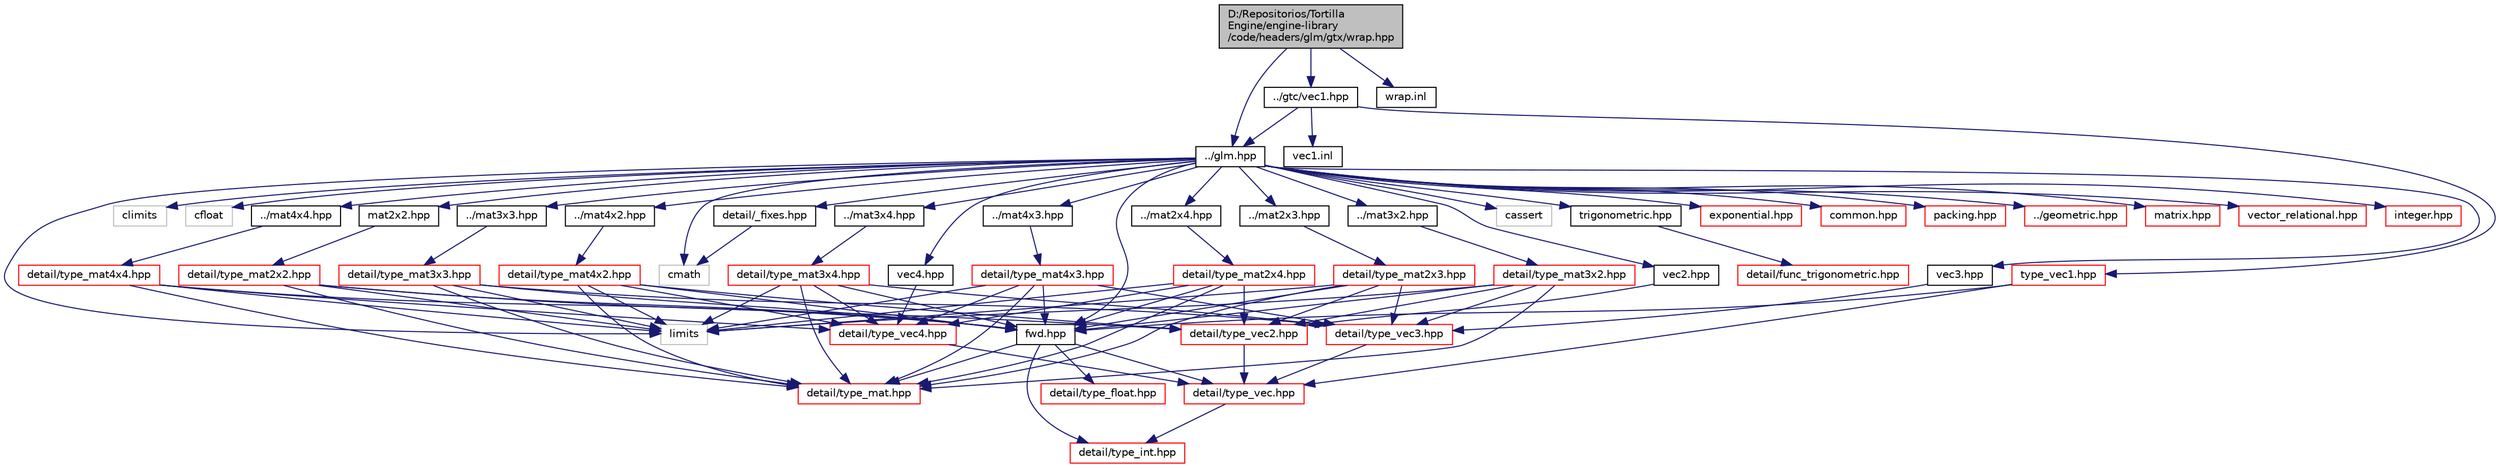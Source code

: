 digraph "D:/Repositorios/TortillaEngine/engine-library/code/headers/glm/gtx/wrap.hpp"
{
 // LATEX_PDF_SIZE
  edge [fontname="Helvetica",fontsize="10",labelfontname="Helvetica",labelfontsize="10"];
  node [fontname="Helvetica",fontsize="10",shape=record];
  Node1 [label="D:/Repositorios/Tortilla\lEngine/engine-library\l/code/headers/glm/gtx/wrap.hpp",height=0.2,width=0.4,color="black", fillcolor="grey75", style="filled", fontcolor="black",tooltip=" "];
  Node1 -> Node2 [color="midnightblue",fontsize="10",style="solid",fontname="Helvetica"];
  Node2 [label="../glm.hpp",height=0.2,width=0.4,color="black", fillcolor="white", style="filled",URL="$glm_8hpp.html",tooltip=" "];
  Node2 -> Node3 [color="midnightblue",fontsize="10",style="solid",fontname="Helvetica"];
  Node3 [label="detail/_fixes.hpp",height=0.2,width=0.4,color="black", fillcolor="white", style="filled",URL="$__fixes_8hpp.html",tooltip=" "];
  Node3 -> Node4 [color="midnightblue",fontsize="10",style="solid",fontname="Helvetica"];
  Node4 [label="cmath",height=0.2,width=0.4,color="grey75", fillcolor="white", style="filled",tooltip=" "];
  Node2 -> Node4 [color="midnightblue",fontsize="10",style="solid",fontname="Helvetica"];
  Node2 -> Node5 [color="midnightblue",fontsize="10",style="solid",fontname="Helvetica"];
  Node5 [label="climits",height=0.2,width=0.4,color="grey75", fillcolor="white", style="filled",tooltip=" "];
  Node2 -> Node6 [color="midnightblue",fontsize="10",style="solid",fontname="Helvetica"];
  Node6 [label="cfloat",height=0.2,width=0.4,color="grey75", fillcolor="white", style="filled",tooltip=" "];
  Node2 -> Node7 [color="midnightblue",fontsize="10",style="solid",fontname="Helvetica"];
  Node7 [label="limits",height=0.2,width=0.4,color="grey75", fillcolor="white", style="filled",tooltip=" "];
  Node2 -> Node8 [color="midnightblue",fontsize="10",style="solid",fontname="Helvetica"];
  Node8 [label="cassert",height=0.2,width=0.4,color="grey75", fillcolor="white", style="filled",tooltip=" "];
  Node2 -> Node9 [color="midnightblue",fontsize="10",style="solid",fontname="Helvetica"];
  Node9 [label="fwd.hpp",height=0.2,width=0.4,color="black", fillcolor="white", style="filled",URL="$fwd_8hpp.html",tooltip=" "];
  Node9 -> Node10 [color="midnightblue",fontsize="10",style="solid",fontname="Helvetica"];
  Node10 [label="detail/type_int.hpp",height=0.2,width=0.4,color="red", fillcolor="white", style="filled",URL="$type__int_8hpp.html",tooltip=" "];
  Node9 -> Node14 [color="midnightblue",fontsize="10",style="solid",fontname="Helvetica"];
  Node14 [label="detail/type_float.hpp",height=0.2,width=0.4,color="red", fillcolor="white", style="filled",URL="$type__float_8hpp.html",tooltip=" "];
  Node9 -> Node15 [color="midnightblue",fontsize="10",style="solid",fontname="Helvetica"];
  Node15 [label="detail/type_vec.hpp",height=0.2,width=0.4,color="red", fillcolor="white", style="filled",URL="$type__vec_8hpp.html",tooltip=" "];
  Node15 -> Node10 [color="midnightblue",fontsize="10",style="solid",fontname="Helvetica"];
  Node9 -> Node17 [color="midnightblue",fontsize="10",style="solid",fontname="Helvetica"];
  Node17 [label="detail/type_mat.hpp",height=0.2,width=0.4,color="red", fillcolor="white", style="filled",URL="$type__mat_8hpp.html",tooltip=" "];
  Node2 -> Node18 [color="midnightblue",fontsize="10",style="solid",fontname="Helvetica"];
  Node18 [label="vec2.hpp",height=0.2,width=0.4,color="black", fillcolor="white", style="filled",URL="$vec2_8hpp.html",tooltip=" "];
  Node18 -> Node19 [color="midnightblue",fontsize="10",style="solid",fontname="Helvetica"];
  Node19 [label="detail/type_vec2.hpp",height=0.2,width=0.4,color="red", fillcolor="white", style="filled",URL="$type__vec2_8hpp.html",tooltip=" "];
  Node19 -> Node15 [color="midnightblue",fontsize="10",style="solid",fontname="Helvetica"];
  Node2 -> Node21 [color="midnightblue",fontsize="10",style="solid",fontname="Helvetica"];
  Node21 [label="vec3.hpp",height=0.2,width=0.4,color="black", fillcolor="white", style="filled",URL="$vec3_8hpp.html",tooltip=" "];
  Node21 -> Node22 [color="midnightblue",fontsize="10",style="solid",fontname="Helvetica"];
  Node22 [label="detail/type_vec3.hpp",height=0.2,width=0.4,color="red", fillcolor="white", style="filled",URL="$type__vec3_8hpp.html",tooltip=" "];
  Node22 -> Node15 [color="midnightblue",fontsize="10",style="solid",fontname="Helvetica"];
  Node2 -> Node24 [color="midnightblue",fontsize="10",style="solid",fontname="Helvetica"];
  Node24 [label="vec4.hpp",height=0.2,width=0.4,color="black", fillcolor="white", style="filled",URL="$vec4_8hpp.html",tooltip=" "];
  Node24 -> Node25 [color="midnightblue",fontsize="10",style="solid",fontname="Helvetica"];
  Node25 [label="detail/type_vec4.hpp",height=0.2,width=0.4,color="red", fillcolor="white", style="filled",URL="$type__vec4_8hpp.html",tooltip=" "];
  Node25 -> Node15 [color="midnightblue",fontsize="10",style="solid",fontname="Helvetica"];
  Node2 -> Node27 [color="midnightblue",fontsize="10",style="solid",fontname="Helvetica"];
  Node27 [label="mat2x2.hpp",height=0.2,width=0.4,color="black", fillcolor="white", style="filled",URL="$mat2x2_8hpp.html",tooltip=" "];
  Node27 -> Node28 [color="midnightblue",fontsize="10",style="solid",fontname="Helvetica"];
  Node28 [label="detail/type_mat2x2.hpp",height=0.2,width=0.4,color="red", fillcolor="white", style="filled",URL="$type__mat2x2_8hpp.html",tooltip=" "];
  Node28 -> Node9 [color="midnightblue",fontsize="10",style="solid",fontname="Helvetica"];
  Node28 -> Node19 [color="midnightblue",fontsize="10",style="solid",fontname="Helvetica"];
  Node28 -> Node17 [color="midnightblue",fontsize="10",style="solid",fontname="Helvetica"];
  Node28 -> Node7 [color="midnightblue",fontsize="10",style="solid",fontname="Helvetica"];
  Node2 -> Node31 [color="midnightblue",fontsize="10",style="solid",fontname="Helvetica"];
  Node31 [label="../mat2x3.hpp",height=0.2,width=0.4,color="black", fillcolor="white", style="filled",URL="$mat2x3_8hpp.html",tooltip=" "];
  Node31 -> Node32 [color="midnightblue",fontsize="10",style="solid",fontname="Helvetica"];
  Node32 [label="detail/type_mat2x3.hpp",height=0.2,width=0.4,color="red", fillcolor="white", style="filled",URL="$type__mat2x3_8hpp.html",tooltip=" "];
  Node32 -> Node9 [color="midnightblue",fontsize="10",style="solid",fontname="Helvetica"];
  Node32 -> Node19 [color="midnightblue",fontsize="10",style="solid",fontname="Helvetica"];
  Node32 -> Node22 [color="midnightblue",fontsize="10",style="solid",fontname="Helvetica"];
  Node32 -> Node17 [color="midnightblue",fontsize="10",style="solid",fontname="Helvetica"];
  Node32 -> Node7 [color="midnightblue",fontsize="10",style="solid",fontname="Helvetica"];
  Node2 -> Node34 [color="midnightblue",fontsize="10",style="solid",fontname="Helvetica"];
  Node34 [label="../mat2x4.hpp",height=0.2,width=0.4,color="black", fillcolor="white", style="filled",URL="$mat2x4_8hpp.html",tooltip=" "];
  Node34 -> Node35 [color="midnightblue",fontsize="10",style="solid",fontname="Helvetica"];
  Node35 [label="detail/type_mat2x4.hpp",height=0.2,width=0.4,color="red", fillcolor="white", style="filled",URL="$type__mat2x4_8hpp.html",tooltip=" "];
  Node35 -> Node9 [color="midnightblue",fontsize="10",style="solid",fontname="Helvetica"];
  Node35 -> Node19 [color="midnightblue",fontsize="10",style="solid",fontname="Helvetica"];
  Node35 -> Node25 [color="midnightblue",fontsize="10",style="solid",fontname="Helvetica"];
  Node35 -> Node17 [color="midnightblue",fontsize="10",style="solid",fontname="Helvetica"];
  Node35 -> Node7 [color="midnightblue",fontsize="10",style="solid",fontname="Helvetica"];
  Node2 -> Node37 [color="midnightblue",fontsize="10",style="solid",fontname="Helvetica"];
  Node37 [label="../mat3x2.hpp",height=0.2,width=0.4,color="black", fillcolor="white", style="filled",URL="$mat3x2_8hpp.html",tooltip=" "];
  Node37 -> Node38 [color="midnightblue",fontsize="10",style="solid",fontname="Helvetica"];
  Node38 [label="detail/type_mat3x2.hpp",height=0.2,width=0.4,color="red", fillcolor="white", style="filled",URL="$type__mat3x2_8hpp.html",tooltip=" "];
  Node38 -> Node9 [color="midnightblue",fontsize="10",style="solid",fontname="Helvetica"];
  Node38 -> Node19 [color="midnightblue",fontsize="10",style="solid",fontname="Helvetica"];
  Node38 -> Node22 [color="midnightblue",fontsize="10",style="solid",fontname="Helvetica"];
  Node38 -> Node17 [color="midnightblue",fontsize="10",style="solid",fontname="Helvetica"];
  Node38 -> Node7 [color="midnightblue",fontsize="10",style="solid",fontname="Helvetica"];
  Node2 -> Node40 [color="midnightblue",fontsize="10",style="solid",fontname="Helvetica"];
  Node40 [label="../mat3x3.hpp",height=0.2,width=0.4,color="black", fillcolor="white", style="filled",URL="$mat3x3_8hpp.html",tooltip=" "];
  Node40 -> Node41 [color="midnightblue",fontsize="10",style="solid",fontname="Helvetica"];
  Node41 [label="detail/type_mat3x3.hpp",height=0.2,width=0.4,color="red", fillcolor="white", style="filled",URL="$type__mat3x3_8hpp.html",tooltip=" "];
  Node41 -> Node9 [color="midnightblue",fontsize="10",style="solid",fontname="Helvetica"];
  Node41 -> Node22 [color="midnightblue",fontsize="10",style="solid",fontname="Helvetica"];
  Node41 -> Node17 [color="midnightblue",fontsize="10",style="solid",fontname="Helvetica"];
  Node41 -> Node7 [color="midnightblue",fontsize="10",style="solid",fontname="Helvetica"];
  Node2 -> Node43 [color="midnightblue",fontsize="10",style="solid",fontname="Helvetica"];
  Node43 [label="../mat3x4.hpp",height=0.2,width=0.4,color="black", fillcolor="white", style="filled",URL="$mat3x4_8hpp.html",tooltip=" "];
  Node43 -> Node44 [color="midnightblue",fontsize="10",style="solid",fontname="Helvetica"];
  Node44 [label="detail/type_mat3x4.hpp",height=0.2,width=0.4,color="red", fillcolor="white", style="filled",URL="$type__mat3x4_8hpp.html",tooltip=" "];
  Node44 -> Node9 [color="midnightblue",fontsize="10",style="solid",fontname="Helvetica"];
  Node44 -> Node22 [color="midnightblue",fontsize="10",style="solid",fontname="Helvetica"];
  Node44 -> Node25 [color="midnightblue",fontsize="10",style="solid",fontname="Helvetica"];
  Node44 -> Node17 [color="midnightblue",fontsize="10",style="solid",fontname="Helvetica"];
  Node44 -> Node7 [color="midnightblue",fontsize="10",style="solid",fontname="Helvetica"];
  Node2 -> Node46 [color="midnightblue",fontsize="10",style="solid",fontname="Helvetica"];
  Node46 [label="../mat4x2.hpp",height=0.2,width=0.4,color="black", fillcolor="white", style="filled",URL="$mat4x2_8hpp.html",tooltip=" "];
  Node46 -> Node47 [color="midnightblue",fontsize="10",style="solid",fontname="Helvetica"];
  Node47 [label="detail/type_mat4x2.hpp",height=0.2,width=0.4,color="red", fillcolor="white", style="filled",URL="$type__mat4x2_8hpp.html",tooltip=" "];
  Node47 -> Node9 [color="midnightblue",fontsize="10",style="solid",fontname="Helvetica"];
  Node47 -> Node19 [color="midnightblue",fontsize="10",style="solid",fontname="Helvetica"];
  Node47 -> Node25 [color="midnightblue",fontsize="10",style="solid",fontname="Helvetica"];
  Node47 -> Node17 [color="midnightblue",fontsize="10",style="solid",fontname="Helvetica"];
  Node47 -> Node7 [color="midnightblue",fontsize="10",style="solid",fontname="Helvetica"];
  Node2 -> Node49 [color="midnightblue",fontsize="10",style="solid",fontname="Helvetica"];
  Node49 [label="../mat4x3.hpp",height=0.2,width=0.4,color="black", fillcolor="white", style="filled",URL="$mat4x3_8hpp.html",tooltip=" "];
  Node49 -> Node50 [color="midnightblue",fontsize="10",style="solid",fontname="Helvetica"];
  Node50 [label="detail/type_mat4x3.hpp",height=0.2,width=0.4,color="red", fillcolor="white", style="filled",URL="$type__mat4x3_8hpp.html",tooltip=" "];
  Node50 -> Node9 [color="midnightblue",fontsize="10",style="solid",fontname="Helvetica"];
  Node50 -> Node22 [color="midnightblue",fontsize="10",style="solid",fontname="Helvetica"];
  Node50 -> Node25 [color="midnightblue",fontsize="10",style="solid",fontname="Helvetica"];
  Node50 -> Node17 [color="midnightblue",fontsize="10",style="solid",fontname="Helvetica"];
  Node50 -> Node7 [color="midnightblue",fontsize="10",style="solid",fontname="Helvetica"];
  Node2 -> Node52 [color="midnightblue",fontsize="10",style="solid",fontname="Helvetica"];
  Node52 [label="../mat4x4.hpp",height=0.2,width=0.4,color="black", fillcolor="white", style="filled",URL="$mat4x4_8hpp.html",tooltip=" "];
  Node52 -> Node53 [color="midnightblue",fontsize="10",style="solid",fontname="Helvetica"];
  Node53 [label="detail/type_mat4x4.hpp",height=0.2,width=0.4,color="red", fillcolor="white", style="filled",URL="$type__mat4x4_8hpp.html",tooltip=" "];
  Node53 -> Node9 [color="midnightblue",fontsize="10",style="solid",fontname="Helvetica"];
  Node53 -> Node25 [color="midnightblue",fontsize="10",style="solid",fontname="Helvetica"];
  Node53 -> Node17 [color="midnightblue",fontsize="10",style="solid",fontname="Helvetica"];
  Node53 -> Node7 [color="midnightblue",fontsize="10",style="solid",fontname="Helvetica"];
  Node2 -> Node68 [color="midnightblue",fontsize="10",style="solid",fontname="Helvetica"];
  Node68 [label="trigonometric.hpp",height=0.2,width=0.4,color="black", fillcolor="white", style="filled",URL="$trigonometric_8hpp.html",tooltip=" "];
  Node68 -> Node69 [color="midnightblue",fontsize="10",style="solid",fontname="Helvetica"];
  Node69 [label="detail/func_trigonometric.hpp",height=0.2,width=0.4,color="red", fillcolor="white", style="filled",URL="$func__trigonometric_8hpp.html",tooltip=" "];
  Node2 -> Node71 [color="midnightblue",fontsize="10",style="solid",fontname="Helvetica"];
  Node71 [label="exponential.hpp",height=0.2,width=0.4,color="red", fillcolor="white", style="filled",URL="$exponential_8hpp.html",tooltip=" "];
  Node2 -> Node72 [color="midnightblue",fontsize="10",style="solid",fontname="Helvetica"];
  Node72 [label="common.hpp",height=0.2,width=0.4,color="red", fillcolor="white", style="filled",URL="$common_8hpp.html",tooltip=" "];
  Node2 -> Node73 [color="midnightblue",fontsize="10",style="solid",fontname="Helvetica"];
  Node73 [label="packing.hpp",height=0.2,width=0.4,color="red", fillcolor="white", style="filled",URL="$packing_8hpp.html",tooltip=" "];
  Node2 -> Node56 [color="midnightblue",fontsize="10",style="solid",fontname="Helvetica"];
  Node56 [label="../geometric.hpp",height=0.2,width=0.4,color="red", fillcolor="white", style="filled",URL="$geometric_8hpp.html",tooltip=" "];
  Node2 -> Node78 [color="midnightblue",fontsize="10",style="solid",fontname="Helvetica"];
  Node78 [label="matrix.hpp",height=0.2,width=0.4,color="red", fillcolor="white", style="filled",URL="$matrix_8hpp.html",tooltip=" "];
  Node2 -> Node79 [color="midnightblue",fontsize="10",style="solid",fontname="Helvetica"];
  Node79 [label="vector_relational.hpp",height=0.2,width=0.4,color="red", fillcolor="white", style="filled",URL="$vector__relational_8hpp.html",tooltip=" "];
  Node2 -> Node80 [color="midnightblue",fontsize="10",style="solid",fontname="Helvetica"];
  Node80 [label="integer.hpp",height=0.2,width=0.4,color="red", fillcolor="white", style="filled",URL="$integer_8hpp.html",tooltip=" "];
  Node1 -> Node83 [color="midnightblue",fontsize="10",style="solid",fontname="Helvetica"];
  Node83 [label="../gtc/vec1.hpp",height=0.2,width=0.4,color="black", fillcolor="white", style="filled",URL="$vec1_8hpp.html",tooltip=" "];
  Node83 -> Node2 [color="midnightblue",fontsize="10",style="solid",fontname="Helvetica"];
  Node83 -> Node60 [color="midnightblue",fontsize="10",style="solid",fontname="Helvetica"];
  Node60 [label="type_vec1.hpp",height=0.2,width=0.4,color="red", fillcolor="white", style="filled",URL="$type__vec1_8hpp.html",tooltip=" "];
  Node60 -> Node9 [color="midnightblue",fontsize="10",style="solid",fontname="Helvetica"];
  Node60 -> Node15 [color="midnightblue",fontsize="10",style="solid",fontname="Helvetica"];
  Node83 -> Node84 [color="midnightblue",fontsize="10",style="solid",fontname="Helvetica"];
  Node84 [label="vec1.inl",height=0.2,width=0.4,color="black", fillcolor="white", style="filled",URL="$vec1_8inl.html",tooltip=" "];
  Node1 -> Node85 [color="midnightblue",fontsize="10",style="solid",fontname="Helvetica"];
  Node85 [label="wrap.inl",height=0.2,width=0.4,color="black", fillcolor="white", style="filled",URL="$wrap_8inl.html",tooltip=" "];
}
